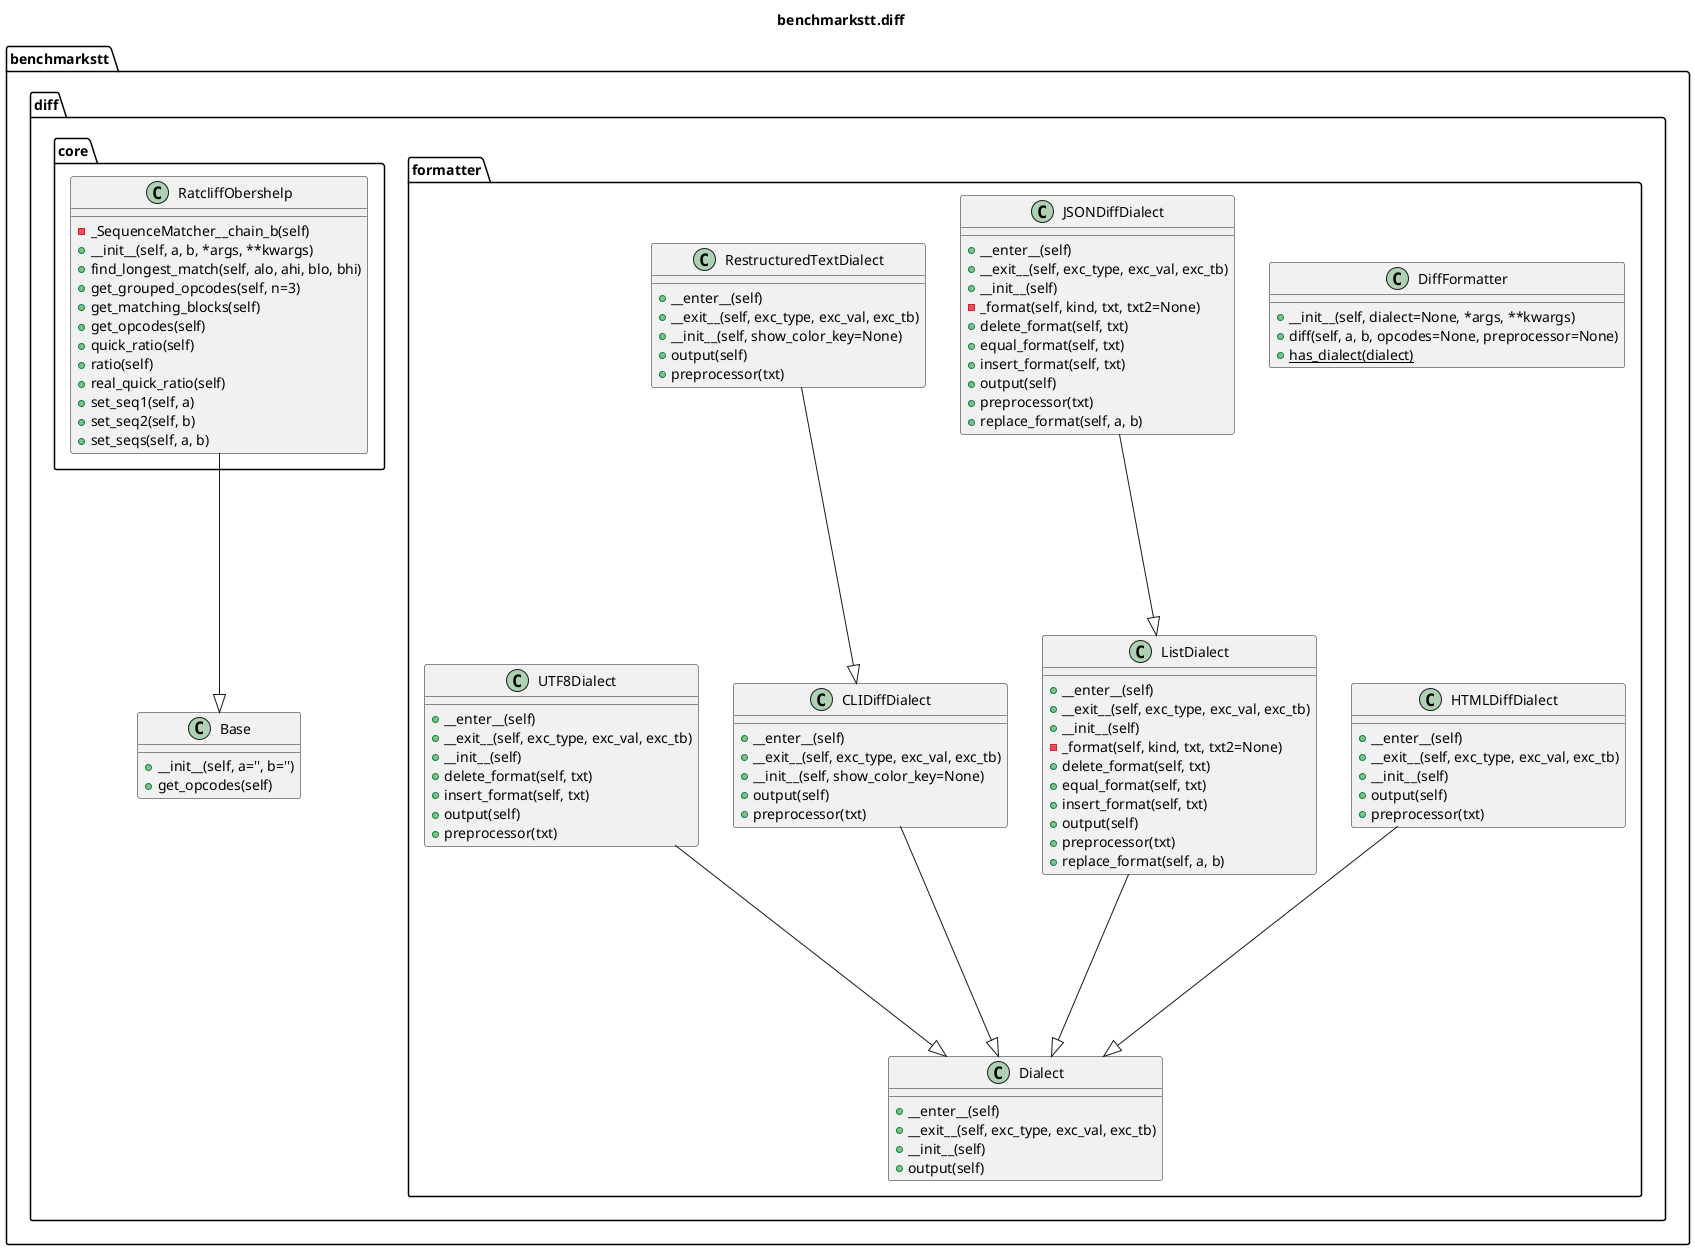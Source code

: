 @startuml
title benchmarkstt.diff

package benchmarkstt.diff.formatter {

	class benchmarkstt.diff.formatter.CLIDiffDialect [[https://benchmarkstt.readthedocs.io/en/latest/modules/benchmarkstt.diff.formatter.html#benchmarkstt.diff.formatter.CLIDiffDialect]] {
	+__enter__(self)
	+__exit__(self, exc_type, exc_val, exc_tb)
	+__init__(self, show_color_key=None)
	+output(self)
	+preprocessor(txt)
	}

	class benchmarkstt.diff.formatter.Dialect [[https://benchmarkstt.readthedocs.io/en/latest/modules/benchmarkstt.diff.formatter.html#benchmarkstt.diff.formatter.Dialect]] {
	+__enter__(self)
	+__exit__(self, exc_type, exc_val, exc_tb)
	+__init__(self)
	+output(self)
	}

	class benchmarkstt.diff.formatter.DiffFormatter [[https://benchmarkstt.readthedocs.io/en/latest/modules/benchmarkstt.diff.formatter.html#benchmarkstt.diff.formatter.DiffFormatter]] {
	+__init__(self, dialect=None, *args, **kwargs)
	+diff(self, a, b, opcodes=None, preprocessor=None)
	{static} +has_dialect(dialect)
	}

	class benchmarkstt.diff.formatter.HTMLDiffDialect [[https://benchmarkstt.readthedocs.io/en/latest/modules/benchmarkstt.diff.formatter.html#benchmarkstt.diff.formatter.HTMLDiffDialect]] {
	+__enter__(self)
	+__exit__(self, exc_type, exc_val, exc_tb)
	+__init__(self)
	+output(self)
	+preprocessor(txt)
	}

	class benchmarkstt.diff.formatter.JSONDiffDialect [[https://benchmarkstt.readthedocs.io/en/latest/modules/benchmarkstt.diff.formatter.html#benchmarkstt.diff.formatter.JSONDiffDialect]] {
	+__enter__(self)
	+__exit__(self, exc_type, exc_val, exc_tb)
	+__init__(self)
	-_format(self, kind, txt, txt2=None)
	+delete_format(self, txt)
	+equal_format(self, txt)
	+insert_format(self, txt)
	+output(self)
	+preprocessor(txt)
	+replace_format(self, a, b)
	}

	class benchmarkstt.diff.formatter.ListDialect [[https://benchmarkstt.readthedocs.io/en/latest/modules/benchmarkstt.diff.formatter.html#benchmarkstt.diff.formatter.ListDialect]] {
	+__enter__(self)
	+__exit__(self, exc_type, exc_val, exc_tb)
	+__init__(self)
	-_format(self, kind, txt, txt2=None)
	+delete_format(self, txt)
	+equal_format(self, txt)
	+insert_format(self, txt)
	+output(self)
	+preprocessor(txt)
	+replace_format(self, a, b)
	}

	class benchmarkstt.diff.formatter.RestructuredTextDialect [[https://benchmarkstt.readthedocs.io/en/latest/modules/benchmarkstt.diff.formatter.html#benchmarkstt.diff.formatter.RestructuredTextDialect]] {
	+__enter__(self)
	+__exit__(self, exc_type, exc_val, exc_tb)
	+__init__(self, show_color_key=None)
	+output(self)
	+preprocessor(txt)
	}

	class benchmarkstt.diff.formatter.UTF8Dialect [[https://benchmarkstt.readthedocs.io/en/latest/modules/benchmarkstt.diff.formatter.html#benchmarkstt.diff.formatter.UTF8Dialect]] {
	+__enter__(self)
	+__exit__(self, exc_type, exc_val, exc_tb)
	+__init__(self)
	+delete_format(self, txt)
	+insert_format(self, txt)
	+output(self)
	+preprocessor(txt)
	}
}
package benchmarkstt.diff {

	class benchmarkstt.diff.Base [[https://benchmarkstt.readthedocs.io/en/latest/modules/benchmarkstt.diff.html#benchmarkstt.diff.Base]] {
	+__init__(self, a='', b='')
	+get_opcodes(self)
	}
}
package benchmarkstt.diff.core {

	class benchmarkstt.diff.core.RatcliffObershelp [[https://benchmarkstt.readthedocs.io/en/latest/modules/benchmarkstt.diff.core.html#benchmarkstt.diff.core.RatcliffObershelp]] {
	-_SequenceMatcher__chain_b(self)
	+__init__(self, a, b, *args, **kwargs)
	+find_longest_match(self, alo, ahi, blo, bhi)
	+get_grouped_opcodes(self, n=3)
	+get_matching_blocks(self)
	+get_opcodes(self)
	+quick_ratio(self)
	+ratio(self)
	+real_quick_ratio(self)
	+set_seq1(self, a)
	+set_seq2(self, b)
	+set_seqs(self, a, b)
	}
}

benchmarkstt.diff.formatter.CLIDiffDialect ----|> benchmarkstt.diff.formatter.Dialect
benchmarkstt.diff.formatter.HTMLDiffDialect ----|> benchmarkstt.diff.formatter.Dialect
benchmarkstt.diff.formatter.JSONDiffDialect ----|> benchmarkstt.diff.formatter.ListDialect
benchmarkstt.diff.formatter.ListDialect ----|> benchmarkstt.diff.formatter.Dialect
benchmarkstt.diff.formatter.RestructuredTextDialect ----|> benchmarkstt.diff.formatter.CLIDiffDialect
benchmarkstt.diff.formatter.UTF8Dialect ----|> benchmarkstt.diff.formatter.Dialect
benchmarkstt.diff.core.RatcliffObershelp ----|> benchmarkstt.diff.Base
@enduml